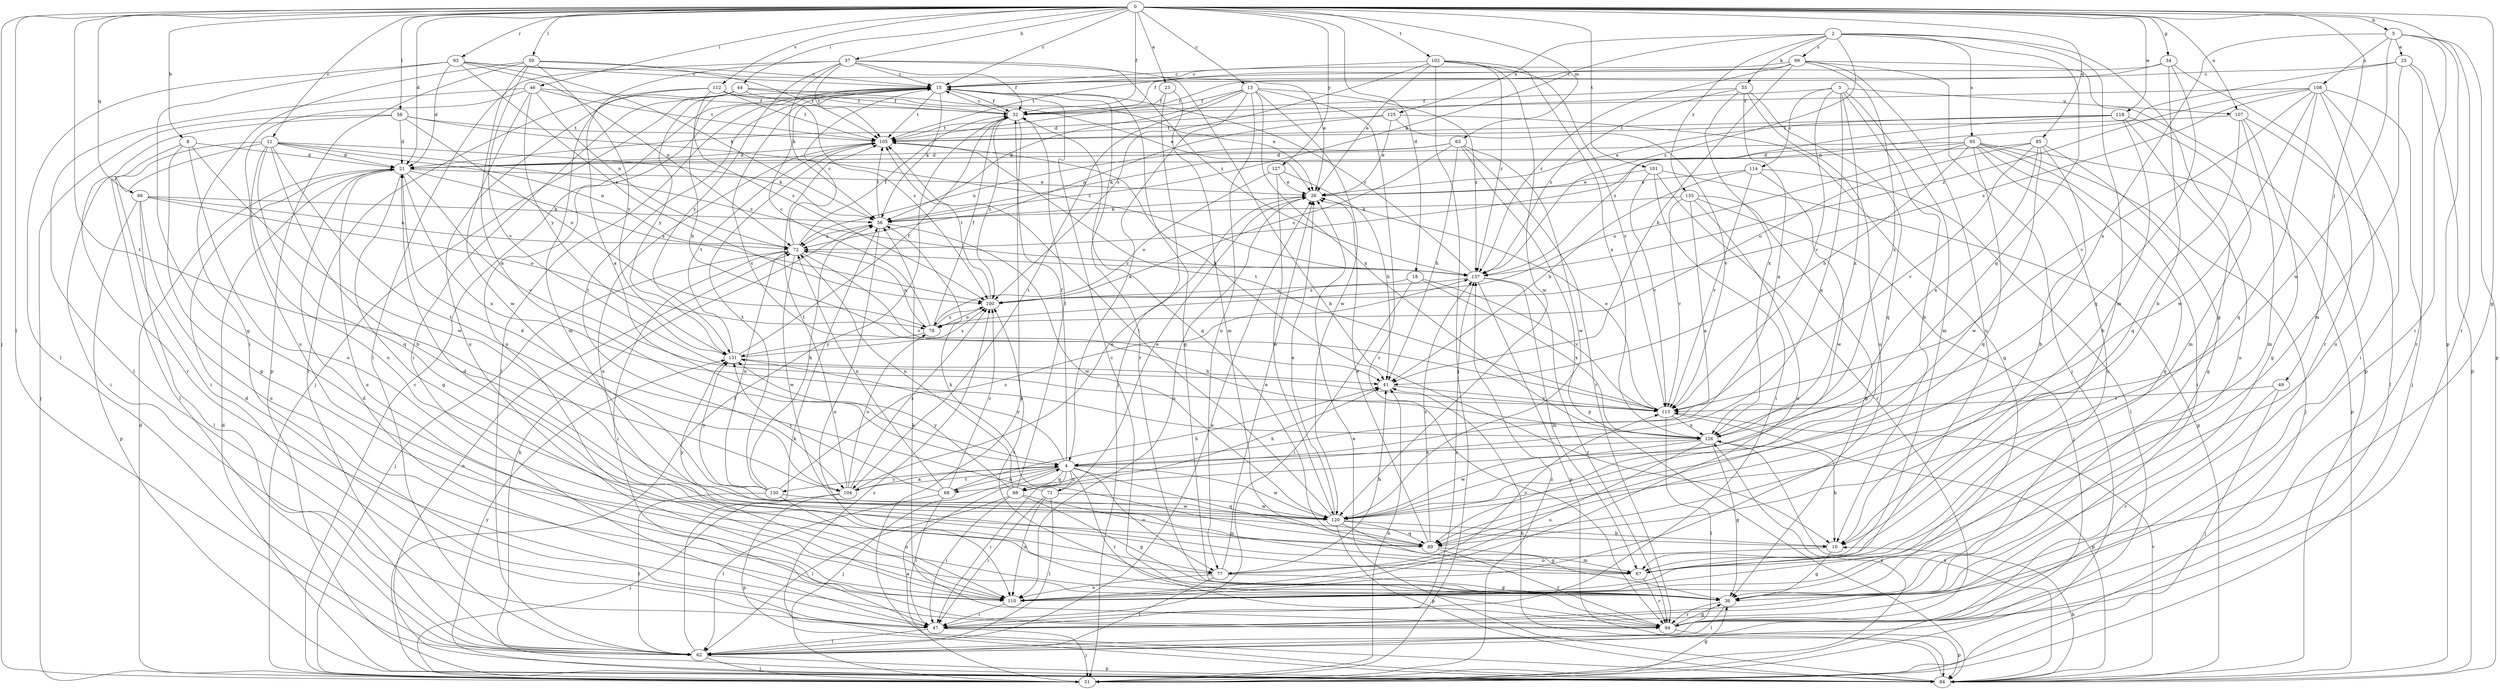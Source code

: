 strict digraph  {
0;
2;
3;
4;
5;
8;
10;
11;
13;
15;
18;
21;
23;
25;
26;
32;
34;
36;
37;
41;
44;
46;
47;
49;
51;
55;
56;
58;
59;
62;
63;
67;
68;
71;
72;
77;
78;
84;
85;
86;
88;
89;
93;
94;
95;
99;
100;
101;
102;
104;
105;
107;
108;
110;
112;
114;
115;
118;
120;
125;
126;
127;
130;
131;
135;
137;
0 -> 5  [label=b];
0 -> 8  [label=b];
0 -> 11  [label=c];
0 -> 13  [label=c];
0 -> 15  [label=c];
0 -> 18  [label=d];
0 -> 21  [label=d];
0 -> 23  [label=e];
0 -> 32  [label=f];
0 -> 34  [label=g];
0 -> 36  [label=g];
0 -> 37  [label=h];
0 -> 44  [label=i];
0 -> 46  [label=i];
0 -> 49  [label=j];
0 -> 51  [label=j];
0 -> 58  [label=l];
0 -> 59  [label=l];
0 -> 62  [label=l];
0 -> 63  [label=m];
0 -> 84  [label=p];
0 -> 85  [label=q];
0 -> 86  [label=q];
0 -> 93  [label=r];
0 -> 101  [label=t];
0 -> 102  [label=t];
0 -> 104  [label=t];
0 -> 107  [label=u];
0 -> 112  [label=v];
0 -> 118  [label=w];
0 -> 127  [label=y];
2 -> 36  [label=g];
2 -> 55  [label=k];
2 -> 56  [label=k];
2 -> 67  [label=m];
2 -> 88  [label=q];
2 -> 95  [label=s];
2 -> 99  [label=s];
2 -> 125  [label=x];
2 -> 135  [label=z];
2 -> 137  [label=z];
3 -> 10  [label=b];
3 -> 21  [label=d];
3 -> 67  [label=m];
3 -> 68  [label=n];
3 -> 107  [label=u];
3 -> 114  [label=v];
3 -> 115  [label=v];
3 -> 126  [label=x];
4 -> 32  [label=f];
4 -> 47  [label=i];
4 -> 51  [label=j];
4 -> 68  [label=n];
4 -> 71  [label=n];
4 -> 77  [label=o];
4 -> 88  [label=q];
4 -> 89  [label=q];
4 -> 94  [label=r];
4 -> 104  [label=t];
4 -> 120  [label=w];
4 -> 130  [label=y];
4 -> 131  [label=y];
5 -> 25  [label=e];
5 -> 47  [label=i];
5 -> 84  [label=p];
5 -> 94  [label=r];
5 -> 108  [label=u];
5 -> 120  [label=w];
5 -> 126  [label=x];
8 -> 21  [label=d];
8 -> 36  [label=g];
8 -> 47  [label=i];
8 -> 77  [label=o];
8 -> 120  [label=w];
10 -> 36  [label=g];
10 -> 77  [label=o];
11 -> 10  [label=b];
11 -> 21  [label=d];
11 -> 47  [label=i];
11 -> 56  [label=k];
11 -> 62  [label=l];
11 -> 72  [label=n];
11 -> 77  [label=o];
11 -> 89  [label=q];
11 -> 104  [label=t];
11 -> 137  [label=z];
13 -> 4  [label=a];
13 -> 32  [label=f];
13 -> 56  [label=k];
13 -> 77  [label=o];
13 -> 94  [label=r];
13 -> 104  [label=t];
13 -> 120  [label=w];
13 -> 126  [label=x];
13 -> 137  [label=z];
15 -> 32  [label=f];
15 -> 36  [label=g];
15 -> 51  [label=j];
15 -> 56  [label=k];
15 -> 62  [label=l];
15 -> 94  [label=r];
15 -> 104  [label=t];
15 -> 105  [label=t];
15 -> 110  [label=u];
18 -> 47  [label=i];
18 -> 100  [label=s];
18 -> 115  [label=v];
18 -> 126  [label=x];
21 -> 26  [label=e];
21 -> 36  [label=g];
21 -> 100  [label=s];
21 -> 110  [label=u];
21 -> 115  [label=v];
21 -> 126  [label=x];
23 -> 32  [label=f];
23 -> 51  [label=j];
23 -> 67  [label=m];
25 -> 15  [label=c];
25 -> 67  [label=m];
25 -> 72  [label=n];
25 -> 84  [label=p];
25 -> 94  [label=r];
26 -> 56  [label=k];
26 -> 110  [label=u];
32 -> 15  [label=c];
32 -> 84  [label=p];
32 -> 89  [label=q];
32 -> 100  [label=s];
32 -> 105  [label=t];
34 -> 10  [label=b];
34 -> 15  [label=c];
34 -> 89  [label=q];
34 -> 94  [label=r];
34 -> 105  [label=t];
36 -> 62  [label=l];
36 -> 94  [label=r];
36 -> 100  [label=s];
37 -> 4  [label=a];
37 -> 10  [label=b];
37 -> 15  [label=c];
37 -> 32  [label=f];
37 -> 56  [label=k];
37 -> 62  [label=l];
37 -> 105  [label=t];
37 -> 131  [label=y];
37 -> 137  [label=z];
41 -> 115  [label=v];
44 -> 26  [label=e];
44 -> 32  [label=f];
44 -> 41  [label=h];
44 -> 47  [label=i];
44 -> 100  [label=s];
44 -> 110  [label=u];
44 -> 131  [label=y];
46 -> 32  [label=f];
46 -> 62  [label=l];
46 -> 72  [label=n];
46 -> 105  [label=t];
46 -> 110  [label=u];
46 -> 120  [label=w];
46 -> 131  [label=y];
47 -> 21  [label=d];
47 -> 51  [label=j];
47 -> 62  [label=l];
47 -> 137  [label=z];
49 -> 51  [label=j];
49 -> 94  [label=r];
49 -> 115  [label=v];
51 -> 4  [label=a];
51 -> 15  [label=c];
51 -> 21  [label=d];
51 -> 32  [label=f];
51 -> 36  [label=g];
51 -> 41  [label=h];
51 -> 126  [label=x];
51 -> 137  [label=z];
55 -> 4  [label=a];
55 -> 32  [label=f];
55 -> 89  [label=q];
55 -> 110  [label=u];
55 -> 126  [label=x];
55 -> 137  [label=z];
56 -> 72  [label=n];
56 -> 105  [label=t];
56 -> 110  [label=u];
56 -> 120  [label=w];
58 -> 21  [label=d];
58 -> 51  [label=j];
58 -> 78  [label=o];
58 -> 94  [label=r];
58 -> 105  [label=t];
58 -> 137  [label=z];
59 -> 4  [label=a];
59 -> 15  [label=c];
59 -> 47  [label=i];
59 -> 84  [label=p];
59 -> 105  [label=t];
59 -> 115  [label=v];
59 -> 131  [label=y];
62 -> 26  [label=e];
62 -> 51  [label=j];
62 -> 56  [label=k];
62 -> 84  [label=p];
63 -> 21  [label=d];
63 -> 41  [label=h];
63 -> 72  [label=n];
63 -> 84  [label=p];
63 -> 94  [label=r];
63 -> 100  [label=s];
63 -> 120  [label=w];
67 -> 21  [label=d];
67 -> 94  [label=r];
68 -> 41  [label=h];
68 -> 47  [label=i];
68 -> 62  [label=l];
68 -> 72  [label=n];
68 -> 100  [label=s];
68 -> 131  [label=y];
71 -> 21  [label=d];
71 -> 26  [label=e];
71 -> 47  [label=i];
71 -> 62  [label=l];
71 -> 110  [label=u];
71 -> 120  [label=w];
72 -> 15  [label=c];
72 -> 32  [label=f];
72 -> 47  [label=i];
72 -> 51  [label=j];
72 -> 115  [label=v];
72 -> 120  [label=w];
72 -> 137  [label=z];
77 -> 26  [label=e];
77 -> 36  [label=g];
77 -> 41  [label=h];
77 -> 62  [label=l];
77 -> 110  [label=u];
77 -> 115  [label=v];
78 -> 15  [label=c];
78 -> 32  [label=f];
78 -> 72  [label=n];
78 -> 100  [label=s];
78 -> 131  [label=y];
84 -> 10  [label=b];
84 -> 21  [label=d];
84 -> 26  [label=e];
84 -> 41  [label=h];
84 -> 56  [label=k];
84 -> 72  [label=n];
84 -> 100  [label=s];
84 -> 115  [label=v];
84 -> 126  [label=x];
84 -> 131  [label=y];
85 -> 10  [label=b];
85 -> 21  [label=d];
85 -> 36  [label=g];
85 -> 78  [label=o];
85 -> 115  [label=v];
85 -> 120  [label=w];
85 -> 126  [label=x];
86 -> 56  [label=k];
86 -> 62  [label=l];
86 -> 72  [label=n];
86 -> 78  [label=o];
86 -> 84  [label=p];
86 -> 110  [label=u];
88 -> 32  [label=f];
88 -> 36  [label=g];
88 -> 41  [label=h];
88 -> 47  [label=i];
88 -> 62  [label=l];
88 -> 67  [label=m];
88 -> 72  [label=n];
88 -> 131  [label=y];
89 -> 26  [label=e];
89 -> 56  [label=k];
89 -> 67  [label=m];
89 -> 94  [label=r];
89 -> 131  [label=y];
89 -> 137  [label=z];
93 -> 15  [label=c];
93 -> 21  [label=d];
93 -> 26  [label=e];
93 -> 36  [label=g];
93 -> 56  [label=k];
93 -> 62  [label=l];
93 -> 72  [label=n];
93 -> 100  [label=s];
94 -> 15  [label=c];
94 -> 21  [label=d];
94 -> 36  [label=g];
94 -> 56  [label=k];
94 -> 84  [label=p];
95 -> 21  [label=d];
95 -> 36  [label=g];
95 -> 41  [label=h];
95 -> 47  [label=i];
95 -> 51  [label=j];
95 -> 56  [label=k];
95 -> 78  [label=o];
95 -> 84  [label=p];
95 -> 89  [label=q];
95 -> 110  [label=u];
99 -> 15  [label=c];
99 -> 32  [label=f];
99 -> 41  [label=h];
99 -> 51  [label=j];
99 -> 84  [label=p];
99 -> 105  [label=t];
99 -> 110  [label=u];
99 -> 126  [label=x];
99 -> 137  [label=z];
100 -> 78  [label=o];
100 -> 105  [label=t];
101 -> 26  [label=e];
101 -> 47  [label=i];
101 -> 84  [label=p];
101 -> 94  [label=r];
101 -> 115  [label=v];
102 -> 15  [label=c];
102 -> 26  [label=e];
102 -> 51  [label=j];
102 -> 100  [label=s];
102 -> 115  [label=v];
102 -> 120  [label=w];
102 -> 126  [label=x];
102 -> 137  [label=z];
104 -> 4  [label=a];
104 -> 26  [label=e];
104 -> 51  [label=j];
104 -> 78  [label=o];
104 -> 84  [label=p];
104 -> 100  [label=s];
104 -> 105  [label=t];
105 -> 21  [label=d];
105 -> 41  [label=h];
105 -> 110  [label=u];
107 -> 36  [label=g];
107 -> 62  [label=l];
107 -> 67  [label=m];
107 -> 89  [label=q];
107 -> 105  [label=t];
108 -> 32  [label=f];
108 -> 47  [label=i];
108 -> 51  [label=j];
108 -> 89  [label=q];
108 -> 100  [label=s];
108 -> 110  [label=u];
108 -> 115  [label=v];
108 -> 120  [label=w];
108 -> 137  [label=z];
110 -> 47  [label=i];
112 -> 26  [label=e];
112 -> 32  [label=f];
112 -> 62  [label=l];
112 -> 67  [label=m];
112 -> 100  [label=s];
112 -> 105  [label=t];
114 -> 26  [label=e];
114 -> 41  [label=h];
114 -> 62  [label=l];
114 -> 115  [label=v];
114 -> 120  [label=w];
115 -> 26  [label=e];
115 -> 62  [label=l];
115 -> 84  [label=p];
115 -> 105  [label=t];
115 -> 126  [label=x];
118 -> 10  [label=b];
118 -> 26  [label=e];
118 -> 67  [label=m];
118 -> 105  [label=t];
118 -> 110  [label=u];
118 -> 137  [label=z];
120 -> 10  [label=b];
120 -> 26  [label=e];
120 -> 36  [label=g];
120 -> 84  [label=p];
120 -> 89  [label=q];
120 -> 105  [label=t];
125 -> 26  [label=e];
125 -> 36  [label=g];
125 -> 72  [label=n];
125 -> 105  [label=t];
125 -> 115  [label=v];
126 -> 4  [label=a];
126 -> 10  [label=b];
126 -> 15  [label=c];
126 -> 36  [label=g];
126 -> 110  [label=u];
126 -> 120  [label=w];
127 -> 26  [label=e];
127 -> 41  [label=h];
127 -> 78  [label=o];
127 -> 120  [label=w];
130 -> 56  [label=k];
130 -> 62  [label=l];
130 -> 72  [label=n];
130 -> 105  [label=t];
130 -> 110  [label=u];
130 -> 120  [label=w];
130 -> 131  [label=y];
130 -> 137  [label=z];
131 -> 32  [label=f];
131 -> 41  [label=h];
131 -> 100  [label=s];
131 -> 105  [label=t];
135 -> 4  [label=a];
135 -> 36  [label=g];
135 -> 51  [label=j];
135 -> 56  [label=k];
135 -> 110  [label=u];
135 -> 115  [label=v];
137 -> 15  [label=c];
137 -> 67  [label=m];
137 -> 84  [label=p];
137 -> 94  [label=r];
137 -> 100  [label=s];
}
